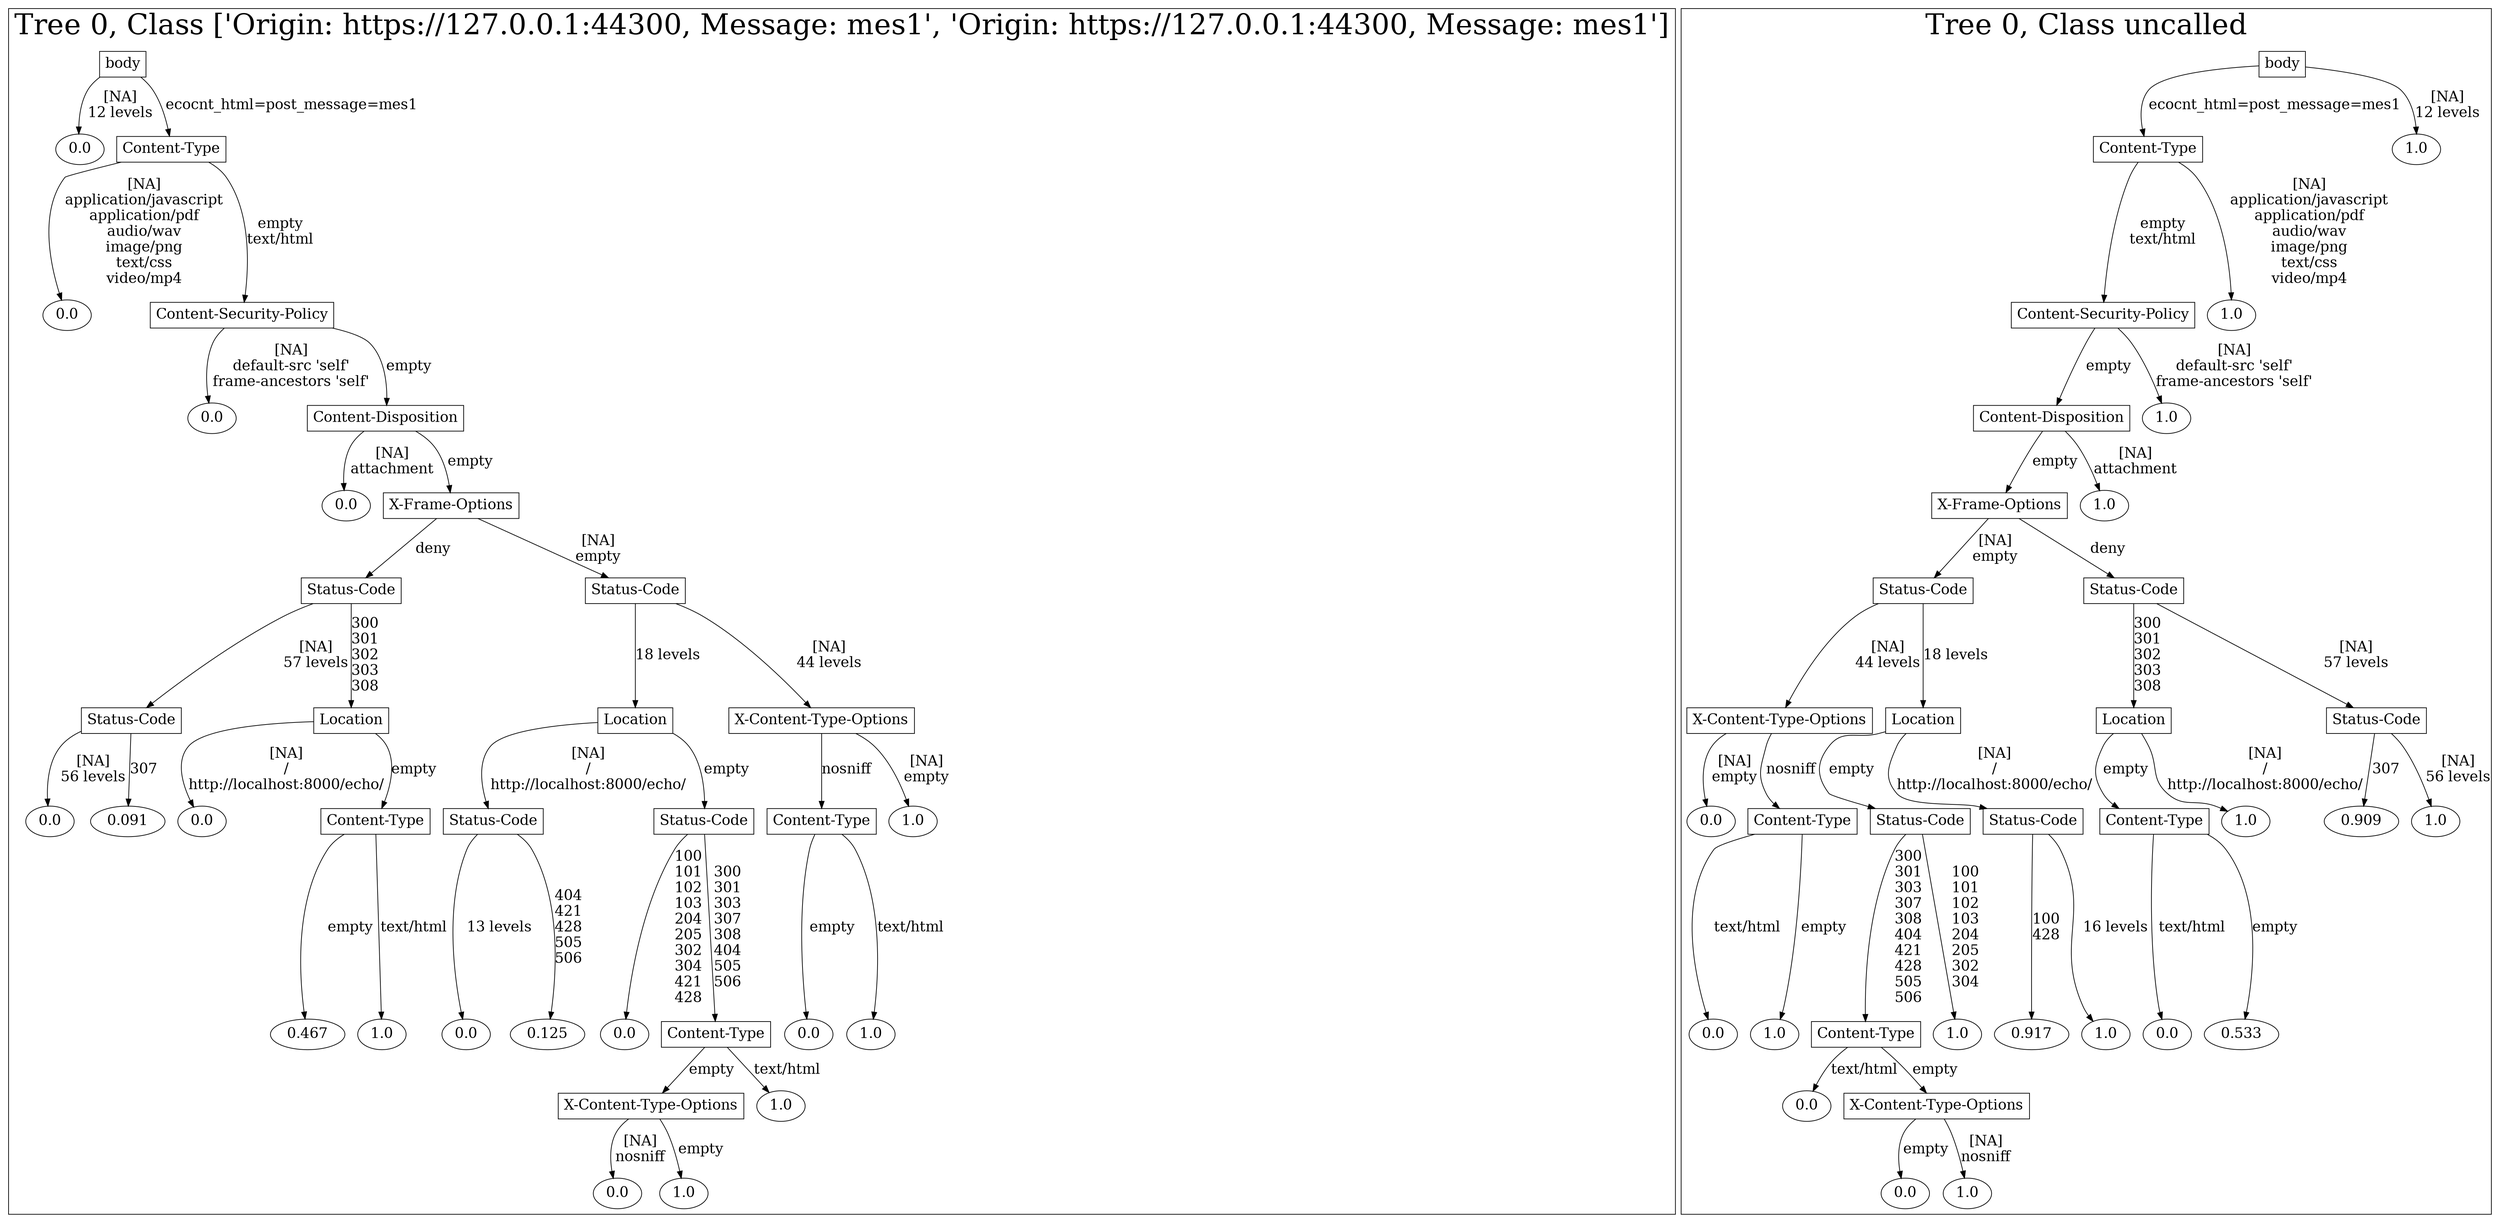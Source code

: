 /*
Generated by:
    http://https://github.com/h2oai/h2o-3/tree/master/h2o-genmodel/src/main/java/hex/genmodel/tools/PrintMojo.java
*/

/*
On a mac:

$ brew install graphviz
$ dot -Tpng file.gv -o file.png
$ open file.png
*/

digraph G {

subgraph cluster_0 {
/* Nodes */

/* Level 0 */
{
"SG_0_Node_0" [shape=box, fontsize=20, label="body"]
}

/* Level 1 */
{
"SG_0_Node_20" [fontsize=20, label="0.0"]
"SG_0_Node_1" [shape=box, fontsize=20, label="Content-Type"]
}

/* Level 2 */
{
"SG_0_Node_21" [fontsize=20, label="0.0"]
"SG_0_Node_2" [shape=box, fontsize=20, label="Content-Security-Policy"]
}

/* Level 3 */
{
"SG_0_Node_22" [fontsize=20, label="0.0"]
"SG_0_Node_3" [shape=box, fontsize=20, label="Content-Disposition"]
}

/* Level 4 */
{
"SG_0_Node_23" [fontsize=20, label="0.0"]
"SG_0_Node_4" [shape=box, fontsize=20, label="X-Frame-Options"]
}

/* Level 5 */
{
"SG_0_Node_5" [shape=box, fontsize=20, label="Status-Code"]
"SG_0_Node_6" [shape=box, fontsize=20, label="Status-Code"]
}

/* Level 6 */
{
"SG_0_Node_7" [shape=box, fontsize=20, label="Status-Code"]
"SG_0_Node_8" [shape=box, fontsize=20, label="Location"]
"SG_0_Node_9" [shape=box, fontsize=20, label="Location"]
"SG_0_Node_10" [shape=box, fontsize=20, label="X-Content-Type-Options"]
}

/* Level 7 */
{
"SG_0_Node_24" [fontsize=20, label="0.0"]
"SG_0_Node_25" [fontsize=20, label="0.091"]
"SG_0_Node_26" [fontsize=20, label="0.0"]
"SG_0_Node_12" [shape=box, fontsize=20, label="Content-Type"]
"SG_0_Node_13" [shape=box, fontsize=20, label="Status-Code"]
"SG_0_Node_14" [shape=box, fontsize=20, label="Status-Code"]
"SG_0_Node_15" [shape=box, fontsize=20, label="Content-Type"]
"SG_0_Node_27" [fontsize=20, label="1.0"]
}

/* Level 8 */
{
"SG_0_Node_28" [fontsize=20, label="0.467"]
"SG_0_Node_29" [fontsize=20, label="1.0"]
"SG_0_Node_30" [fontsize=20, label="0.0"]
"SG_0_Node_31" [fontsize=20, label="0.125"]
"SG_0_Node_32" [fontsize=20, label="0.0"]
"SG_0_Node_18" [shape=box, fontsize=20, label="Content-Type"]
"SG_0_Node_33" [fontsize=20, label="0.0"]
"SG_0_Node_34" [fontsize=20, label="1.0"]
}

/* Level 9 */
{
"SG_0_Node_19" [shape=box, fontsize=20, label="X-Content-Type-Options"]
"SG_0_Node_35" [fontsize=20, label="1.0"]
}

/* Level 10 */
{
"SG_0_Node_36" [fontsize=20, label="0.0"]
"SG_0_Node_37" [fontsize=20, label="1.0"]
}

/* Edges */
"SG_0_Node_0" -> "SG_0_Node_20" [fontsize=20, label="[NA]
12 levels
"]
"SG_0_Node_0" -> "SG_0_Node_1" [fontsize=20, label="ecocnt_html=post_message=mes1
"]
"SG_0_Node_1" -> "SG_0_Node_21" [fontsize=20, label="[NA]
application/javascript
application/pdf
audio/wav
image/png
text/css
video/mp4
"]
"SG_0_Node_1" -> "SG_0_Node_2" [fontsize=20, label="empty
text/html
"]
"SG_0_Node_2" -> "SG_0_Node_22" [fontsize=20, label="[NA]
default-src 'self'
frame-ancestors 'self'
"]
"SG_0_Node_2" -> "SG_0_Node_3" [fontsize=20, label="empty
"]
"SG_0_Node_3" -> "SG_0_Node_23" [fontsize=20, label="[NA]
attachment
"]
"SG_0_Node_3" -> "SG_0_Node_4" [fontsize=20, label="empty
"]
"SG_0_Node_4" -> "SG_0_Node_5" [fontsize=20, label="deny
"]
"SG_0_Node_4" -> "SG_0_Node_6" [fontsize=20, label="[NA]
empty
"]
"SG_0_Node_6" -> "SG_0_Node_9" [fontsize=20, label="18 levels
"]
"SG_0_Node_6" -> "SG_0_Node_10" [fontsize=20, label="[NA]
44 levels
"]
"SG_0_Node_10" -> "SG_0_Node_15" [fontsize=20, label="nosniff
"]
"SG_0_Node_10" -> "SG_0_Node_27" [fontsize=20, label="[NA]
empty
"]
"SG_0_Node_15" -> "SG_0_Node_33" [fontsize=20, label="empty
"]
"SG_0_Node_15" -> "SG_0_Node_34" [fontsize=20, label="text/html
"]
"SG_0_Node_9" -> "SG_0_Node_13" [fontsize=20, label="[NA]
/
http://localhost:8000/echo/
"]
"SG_0_Node_9" -> "SG_0_Node_14" [fontsize=20, label="empty
"]
"SG_0_Node_14" -> "SG_0_Node_32" [fontsize=20, label="100
101
102
103
204
205
302
304
421
428
"]
"SG_0_Node_14" -> "SG_0_Node_18" [fontsize=20, label="300
301
303
307
308
404
505
506
"]
"SG_0_Node_18" -> "SG_0_Node_19" [fontsize=20, label="empty
"]
"SG_0_Node_18" -> "SG_0_Node_35" [fontsize=20, label="text/html
"]
"SG_0_Node_19" -> "SG_0_Node_36" [fontsize=20, label="[NA]
nosniff
"]
"SG_0_Node_19" -> "SG_0_Node_37" [fontsize=20, label="empty
"]
"SG_0_Node_13" -> "SG_0_Node_30" [fontsize=20, label="13 levels
"]
"SG_0_Node_13" -> "SG_0_Node_31" [fontsize=20, label="404
421
428
505
506
"]
"SG_0_Node_5" -> "SG_0_Node_7" [fontsize=20, label="[NA]
57 levels
"]
"SG_0_Node_5" -> "SG_0_Node_8" [fontsize=20, label="300
301
302
303
308
"]
"SG_0_Node_8" -> "SG_0_Node_26" [fontsize=20, label="[NA]
/
http://localhost:8000/echo/
"]
"SG_0_Node_8" -> "SG_0_Node_12" [fontsize=20, label="empty
"]
"SG_0_Node_12" -> "SG_0_Node_28" [fontsize=20, label="empty
"]
"SG_0_Node_12" -> "SG_0_Node_29" [fontsize=20, label="text/html
"]
"SG_0_Node_7" -> "SG_0_Node_24" [fontsize=20, label="[NA]
56 levels
"]
"SG_0_Node_7" -> "SG_0_Node_25" [fontsize=20, label="307
"]

fontsize=40
label="Tree 0, Class ['Origin: https://127.0.0.1:44300, Message: mes1', 'Origin: https://127.0.0.1:44300, Message: mes1']"
}

subgraph cluster_1 {
/* Nodes */

/* Level 0 */
{
"SG_1_Node_0" [shape=box, fontsize=20, label="body"]
}

/* Level 1 */
{
"SG_1_Node_1" [shape=box, fontsize=20, label="Content-Type"]
"SG_1_Node_20" [fontsize=20, label="1.0"]
}

/* Level 2 */
{
"SG_1_Node_2" [shape=box, fontsize=20, label="Content-Security-Policy"]
"SG_1_Node_21" [fontsize=20, label="1.0"]
}

/* Level 3 */
{
"SG_1_Node_3" [shape=box, fontsize=20, label="Content-Disposition"]
"SG_1_Node_22" [fontsize=20, label="1.0"]
}

/* Level 4 */
{
"SG_1_Node_4" [shape=box, fontsize=20, label="X-Frame-Options"]
"SG_1_Node_23" [fontsize=20, label="1.0"]
}

/* Level 5 */
{
"SG_1_Node_5" [shape=box, fontsize=20, label="Status-Code"]
"SG_1_Node_6" [shape=box, fontsize=20, label="Status-Code"]
}

/* Level 6 */
{
"SG_1_Node_7" [shape=box, fontsize=20, label="X-Content-Type-Options"]
"SG_1_Node_8" [shape=box, fontsize=20, label="Location"]
"SG_1_Node_9" [shape=box, fontsize=20, label="Location"]
"SG_1_Node_10" [shape=box, fontsize=20, label="Status-Code"]
}

/* Level 7 */
{
"SG_1_Node_24" [fontsize=20, label="0.0"]
"SG_1_Node_11" [shape=box, fontsize=20, label="Content-Type"]
"SG_1_Node_12" [shape=box, fontsize=20, label="Status-Code"]
"SG_1_Node_13" [shape=box, fontsize=20, label="Status-Code"]
"SG_1_Node_14" [shape=box, fontsize=20, label="Content-Type"]
"SG_1_Node_25" [fontsize=20, label="1.0"]
"SG_1_Node_26" [fontsize=20, label="0.909"]
"SG_1_Node_27" [fontsize=20, label="1.0"]
}

/* Level 8 */
{
"SG_1_Node_28" [fontsize=20, label="0.0"]
"SG_1_Node_29" [fontsize=20, label="1.0"]
"SG_1_Node_16" [shape=box, fontsize=20, label="Content-Type"]
"SG_1_Node_30" [fontsize=20, label="1.0"]
"SG_1_Node_31" [fontsize=20, label="0.917"]
"SG_1_Node_32" [fontsize=20, label="1.0"]
"SG_1_Node_33" [fontsize=20, label="0.0"]
"SG_1_Node_34" [fontsize=20, label="0.533"]
}

/* Level 9 */
{
"SG_1_Node_35" [fontsize=20, label="0.0"]
"SG_1_Node_19" [shape=box, fontsize=20, label="X-Content-Type-Options"]
}

/* Level 10 */
{
"SG_1_Node_36" [fontsize=20, label="0.0"]
"SG_1_Node_37" [fontsize=20, label="1.0"]
}

/* Edges */
"SG_1_Node_0" -> "SG_1_Node_1" [fontsize=20, label="ecocnt_html=post_message=mes1
"]
"SG_1_Node_0" -> "SG_1_Node_20" [fontsize=20, label="[NA]
12 levels
"]
"SG_1_Node_1" -> "SG_1_Node_2" [fontsize=20, label="empty
text/html
"]
"SG_1_Node_1" -> "SG_1_Node_21" [fontsize=20, label="[NA]
application/javascript
application/pdf
audio/wav
image/png
text/css
video/mp4
"]
"SG_1_Node_2" -> "SG_1_Node_3" [fontsize=20, label="empty
"]
"SG_1_Node_2" -> "SG_1_Node_22" [fontsize=20, label="[NA]
default-src 'self'
frame-ancestors 'self'
"]
"SG_1_Node_3" -> "SG_1_Node_4" [fontsize=20, label="empty
"]
"SG_1_Node_3" -> "SG_1_Node_23" [fontsize=20, label="[NA]
attachment
"]
"SG_1_Node_4" -> "SG_1_Node_5" [fontsize=20, label="[NA]
empty
"]
"SG_1_Node_4" -> "SG_1_Node_6" [fontsize=20, label="deny
"]
"SG_1_Node_6" -> "SG_1_Node_9" [fontsize=20, label="300
301
302
303
308
"]
"SG_1_Node_6" -> "SG_1_Node_10" [fontsize=20, label="[NA]
57 levels
"]
"SG_1_Node_10" -> "SG_1_Node_26" [fontsize=20, label="307
"]
"SG_1_Node_10" -> "SG_1_Node_27" [fontsize=20, label="[NA]
56 levels
"]
"SG_1_Node_9" -> "SG_1_Node_14" [fontsize=20, label="empty
"]
"SG_1_Node_9" -> "SG_1_Node_25" [fontsize=20, label="[NA]
/
http://localhost:8000/echo/
"]
"SG_1_Node_14" -> "SG_1_Node_33" [fontsize=20, label="text/html
"]
"SG_1_Node_14" -> "SG_1_Node_34" [fontsize=20, label="empty
"]
"SG_1_Node_5" -> "SG_1_Node_7" [fontsize=20, label="[NA]
44 levels
"]
"SG_1_Node_5" -> "SG_1_Node_8" [fontsize=20, label="18 levels
"]
"SG_1_Node_8" -> "SG_1_Node_12" [fontsize=20, label="empty
"]
"SG_1_Node_8" -> "SG_1_Node_13" [fontsize=20, label="[NA]
/
http://localhost:8000/echo/
"]
"SG_1_Node_13" -> "SG_1_Node_31" [fontsize=20, label="100
428
"]
"SG_1_Node_13" -> "SG_1_Node_32" [fontsize=20, label="16 levels
"]
"SG_1_Node_12" -> "SG_1_Node_16" [fontsize=20, label="300
301
303
307
308
404
421
428
505
506
"]
"SG_1_Node_12" -> "SG_1_Node_30" [fontsize=20, label="100
101
102
103
204
205
302
304
"]
"SG_1_Node_16" -> "SG_1_Node_35" [fontsize=20, label="text/html
"]
"SG_1_Node_16" -> "SG_1_Node_19" [fontsize=20, label="empty
"]
"SG_1_Node_19" -> "SG_1_Node_36" [fontsize=20, label="empty
"]
"SG_1_Node_19" -> "SG_1_Node_37" [fontsize=20, label="[NA]
nosniff
"]
"SG_1_Node_7" -> "SG_1_Node_24" [fontsize=20, label="[NA]
empty
"]
"SG_1_Node_7" -> "SG_1_Node_11" [fontsize=20, label="nosniff
"]
"SG_1_Node_11" -> "SG_1_Node_28" [fontsize=20, label="text/html
"]
"SG_1_Node_11" -> "SG_1_Node_29" [fontsize=20, label="empty
"]

fontsize=40
label="Tree 0, Class uncalled"
}

}

